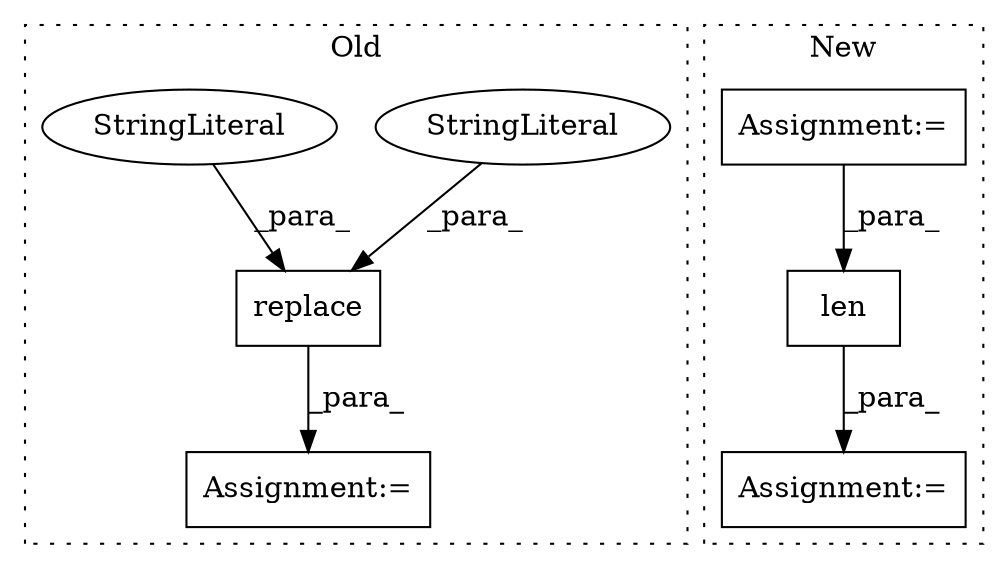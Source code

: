 digraph G {
subgraph cluster0 {
1 [label="replace" a="32" s="2677,2694" l="8,1" shape="box"];
3 [label="StringLiteral" a="45" s="2685" l="3" shape="ellipse"];
4 [label="StringLiteral" a="45" s="2689" l="3" shape="ellipse"];
5 [label="Assignment:=" a="7" s="2728" l="1" shape="box"];
label = "Old";
style="dotted";
}
subgraph cluster1 {
2 [label="len" a="32" s="2569,2583" l="4,1" shape="box"];
6 [label="Assignment:=" a="7" s="2448" l="1" shape="box"];
7 [label="Assignment:=" a="7" s="2481,2588" l="57,2" shape="box"];
label = "New";
style="dotted";
}
1 -> 5 [label="_para_"];
2 -> 7 [label="_para_"];
3 -> 1 [label="_para_"];
4 -> 1 [label="_para_"];
6 -> 2 [label="_para_"];
}